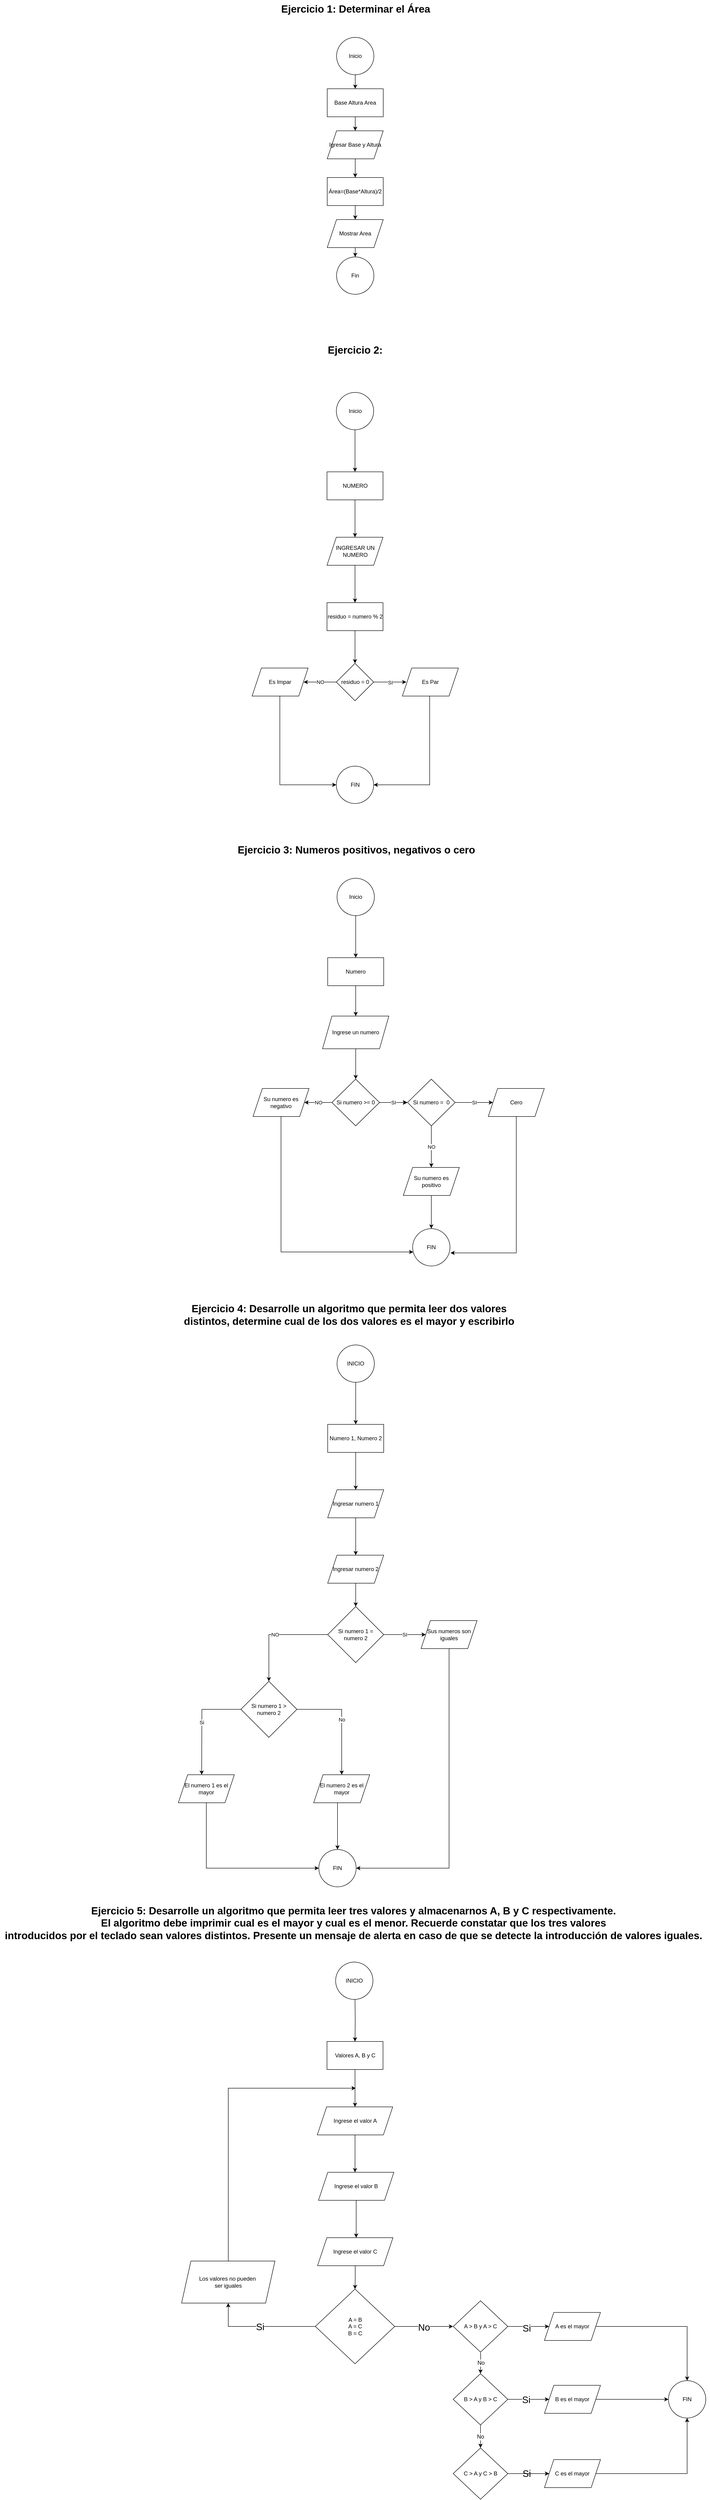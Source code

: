 <mxfile version="24.7.16">
  <diagram name="Página-1" id="diP-O9pLG7JxzAGupc3B">
    <mxGraphModel dx="1444" dy="2164" grid="1" gridSize="10" guides="1" tooltips="1" connect="1" arrows="1" fold="1" page="1" pageScale="1" pageWidth="827" pageHeight="1169" math="0" shadow="0">
      <root>
        <mxCell id="0" />
        <mxCell id="1" parent="0" />
        <mxCell id="6evMOSts6bq80Mxan7AQ-4" value="" style="edgeStyle=orthogonalEdgeStyle;rounded=0;orthogonalLoop=1;jettySize=auto;html=1;" parent="1" source="6evMOSts6bq80Mxan7AQ-2" target="6evMOSts6bq80Mxan7AQ-3" edge="1">
          <mxGeometry relative="1" as="geometry" />
        </mxCell>
        <mxCell id="6evMOSts6bq80Mxan7AQ-2" value="&lt;font style=&quot;vertical-align: inherit;&quot;&gt;&lt;font style=&quot;vertical-align: inherit;&quot;&gt;Inicio&lt;/font&gt;&lt;/font&gt;" style="ellipse;whiteSpace=wrap;html=1;aspect=fixed;" parent="1" vertex="1">
          <mxGeometry x="799" y="-1040" width="80" height="80" as="geometry" />
        </mxCell>
        <mxCell id="6evMOSts6bq80Mxan7AQ-6" value="" style="edgeStyle=orthogonalEdgeStyle;rounded=0;orthogonalLoop=1;jettySize=auto;html=1;" parent="1" source="6evMOSts6bq80Mxan7AQ-3" target="6evMOSts6bq80Mxan7AQ-5" edge="1">
          <mxGeometry relative="1" as="geometry" />
        </mxCell>
        <mxCell id="6evMOSts6bq80Mxan7AQ-3" value="&lt;font style=&quot;vertical-align: inherit;&quot;&gt;&lt;font style=&quot;vertical-align: inherit;&quot;&gt;Base Altura Area&lt;/font&gt;&lt;/font&gt;" style="whiteSpace=wrap;html=1;" parent="1" vertex="1">
          <mxGeometry x="779" y="-930" width="120" height="60" as="geometry" />
        </mxCell>
        <mxCell id="6evMOSts6bq80Mxan7AQ-8" value="" style="edgeStyle=orthogonalEdgeStyle;rounded=0;orthogonalLoop=1;jettySize=auto;html=1;" parent="1" source="6evMOSts6bq80Mxan7AQ-5" target="6evMOSts6bq80Mxan7AQ-7" edge="1">
          <mxGeometry relative="1" as="geometry" />
        </mxCell>
        <mxCell id="6evMOSts6bq80Mxan7AQ-5" value="&lt;font style=&quot;vertical-align: inherit;&quot;&gt;&lt;font style=&quot;vertical-align: inherit;&quot;&gt;Igresar Base y Altura&lt;/font&gt;&lt;/font&gt;" style="shape=parallelogram;perimeter=parallelogramPerimeter;whiteSpace=wrap;html=1;fixedSize=1;" parent="1" vertex="1">
          <mxGeometry x="779" y="-840" width="120" height="60" as="geometry" />
        </mxCell>
        <mxCell id="6evMOSts6bq80Mxan7AQ-10" value="" style="edgeStyle=orthogonalEdgeStyle;rounded=0;orthogonalLoop=1;jettySize=auto;html=1;" parent="1" source="6evMOSts6bq80Mxan7AQ-7" target="6evMOSts6bq80Mxan7AQ-9" edge="1">
          <mxGeometry relative="1" as="geometry" />
        </mxCell>
        <mxCell id="6evMOSts6bq80Mxan7AQ-7" value="&lt;font style=&quot;vertical-align: inherit;&quot;&gt;&lt;font style=&quot;vertical-align: inherit;&quot;&gt;&lt;font style=&quot;vertical-align: inherit;&quot;&gt;&lt;font style=&quot;vertical-align: inherit;&quot;&gt;&lt;font style=&quot;vertical-align: inherit;&quot;&gt;&lt;font style=&quot;vertical-align: inherit;&quot;&gt;Área=(Base*Altura)/2&lt;/font&gt;&lt;/font&gt;&lt;/font&gt;&lt;/font&gt;&lt;/font&gt;&lt;/font&gt;" style="whiteSpace=wrap;html=1;" parent="1" vertex="1">
          <mxGeometry x="779" y="-740" width="120" height="60" as="geometry" />
        </mxCell>
        <mxCell id="6evMOSts6bq80Mxan7AQ-12" value="" style="edgeStyle=orthogonalEdgeStyle;rounded=0;orthogonalLoop=1;jettySize=auto;html=1;" parent="1" source="6evMOSts6bq80Mxan7AQ-9" edge="1">
          <mxGeometry relative="1" as="geometry">
            <mxPoint x="839" y="-570" as="targetPoint" />
          </mxGeometry>
        </mxCell>
        <mxCell id="6evMOSts6bq80Mxan7AQ-9" value="&lt;font style=&quot;vertical-align: inherit;&quot;&gt;&lt;font style=&quot;vertical-align: inherit;&quot;&gt;Mostrar Area&lt;/font&gt;&lt;/font&gt;" style="shape=parallelogram;perimeter=parallelogramPerimeter;whiteSpace=wrap;html=1;fixedSize=1;" parent="1" vertex="1">
          <mxGeometry x="779" y="-650" width="120" height="60" as="geometry" />
        </mxCell>
        <mxCell id="6evMOSts6bq80Mxan7AQ-11" value="&lt;font style=&quot;vertical-align: inherit;&quot;&gt;&lt;font style=&quot;vertical-align: inherit;&quot;&gt;Fin&lt;/font&gt;&lt;/font&gt;" style="ellipse;whiteSpace=wrap;html=1;" parent="1" vertex="1">
          <mxGeometry x="799" y="-570" width="80" height="80" as="geometry" />
        </mxCell>
        <mxCell id="YR5uZv47MiNPMvW6iYIs-2" value="" style="edgeStyle=orthogonalEdgeStyle;rounded=0;orthogonalLoop=1;jettySize=auto;html=1;" parent="1" source="6evMOSts6bq80Mxan7AQ-14" target="YR5uZv47MiNPMvW6iYIs-1" edge="1">
          <mxGeometry relative="1" as="geometry" />
        </mxCell>
        <mxCell id="6evMOSts6bq80Mxan7AQ-14" value="Inicio" style="ellipse;whiteSpace=wrap;html=1;aspect=fixed;" parent="1" vertex="1">
          <mxGeometry x="798.5" y="-280" width="80" height="80" as="geometry" />
        </mxCell>
        <mxCell id="YR5uZv47MiNPMvW6iYIs-4" value="" style="edgeStyle=orthogonalEdgeStyle;rounded=0;orthogonalLoop=1;jettySize=auto;html=1;" parent="1" source="YR5uZv47MiNPMvW6iYIs-1" target="YR5uZv47MiNPMvW6iYIs-3" edge="1">
          <mxGeometry relative="1" as="geometry" />
        </mxCell>
        <mxCell id="YR5uZv47MiNPMvW6iYIs-1" value="&lt;font style=&quot;vertical-align: inherit;&quot;&gt;&lt;font style=&quot;vertical-align: inherit;&quot;&gt;NUMERO&lt;/font&gt;&lt;/font&gt;" style="whiteSpace=wrap;html=1;" parent="1" vertex="1">
          <mxGeometry x="778.5" y="-110" width="120" height="60" as="geometry" />
        </mxCell>
        <mxCell id="YR5uZv47MiNPMvW6iYIs-6" value="" style="edgeStyle=orthogonalEdgeStyle;rounded=0;orthogonalLoop=1;jettySize=auto;html=1;" parent="1" source="YR5uZv47MiNPMvW6iYIs-3" target="YR5uZv47MiNPMvW6iYIs-5" edge="1">
          <mxGeometry relative="1" as="geometry" />
        </mxCell>
        <mxCell id="YR5uZv47MiNPMvW6iYIs-3" value="&lt;font style=&quot;vertical-align: inherit;&quot;&gt;&lt;font style=&quot;vertical-align: inherit;&quot;&gt;INGRESAR UN NUMERO&lt;/font&gt;&lt;/font&gt;" style="shape=parallelogram;perimeter=parallelogramPerimeter;whiteSpace=wrap;html=1;fixedSize=1;" parent="1" vertex="1">
          <mxGeometry x="778.5" y="30" width="120" height="60" as="geometry" />
        </mxCell>
        <mxCell id="YR5uZv47MiNPMvW6iYIs-8" value="" style="edgeStyle=orthogonalEdgeStyle;rounded=0;orthogonalLoop=1;jettySize=auto;html=1;" parent="1" source="YR5uZv47MiNPMvW6iYIs-5" target="YR5uZv47MiNPMvW6iYIs-7" edge="1">
          <mxGeometry relative="1" as="geometry" />
        </mxCell>
        <mxCell id="YR5uZv47MiNPMvW6iYIs-5" value="&lt;font style=&quot;vertical-align: inherit;&quot;&gt;&lt;font style=&quot;vertical-align: inherit;&quot;&gt;residuo = numero % 2&lt;/font&gt;&lt;/font&gt;" style="whiteSpace=wrap;html=1;" parent="1" vertex="1">
          <mxGeometry x="778.5" y="170" width="120" height="60" as="geometry" />
        </mxCell>
        <mxCell id="YR5uZv47MiNPMvW6iYIs-10" value="&lt;font style=&quot;vertical-align: inherit;&quot;&gt;&lt;font style=&quot;vertical-align: inherit;&quot;&gt;NO&lt;/font&gt;&lt;/font&gt;" style="edgeStyle=orthogonalEdgeStyle;rounded=0;orthogonalLoop=1;jettySize=auto;html=1;" parent="1" source="YR5uZv47MiNPMvW6iYIs-7" edge="1">
          <mxGeometry relative="1" as="geometry">
            <mxPoint x="728.5" y="340" as="targetPoint" />
          </mxGeometry>
        </mxCell>
        <mxCell id="YR5uZv47MiNPMvW6iYIs-12" value="&lt;font style=&quot;vertical-align: inherit;&quot;&gt;&lt;font style=&quot;vertical-align: inherit;&quot;&gt;SI&lt;/font&gt;&lt;/font&gt;" style="edgeStyle=orthogonalEdgeStyle;rounded=0;orthogonalLoop=1;jettySize=auto;html=1;" parent="1" source="YR5uZv47MiNPMvW6iYIs-7" edge="1">
          <mxGeometry relative="1" as="geometry">
            <mxPoint x="948.5" y="340" as="targetPoint" />
          </mxGeometry>
        </mxCell>
        <mxCell id="YR5uZv47MiNPMvW6iYIs-7" value="&lt;font style=&quot;vertical-align: inherit;&quot;&gt;&lt;font style=&quot;vertical-align: inherit;&quot;&gt;residuo = 0&lt;/font&gt;&lt;/font&gt;" style="rhombus;whiteSpace=wrap;html=1;" parent="1" vertex="1">
          <mxGeometry x="798.5" y="300" width="80" height="80" as="geometry" />
        </mxCell>
        <mxCell id="YR5uZv47MiNPMvW6iYIs-14" value="" style="edgeStyle=orthogonalEdgeStyle;rounded=0;orthogonalLoop=1;jettySize=auto;html=1;" parent="1" target="YR5uZv47MiNPMvW6iYIs-13" edge="1">
          <mxGeometry relative="1" as="geometry">
            <Array as="points">
              <mxPoint x="677.5" y="560" />
            </Array>
            <mxPoint x="677.5" y="370" as="sourcePoint" />
          </mxGeometry>
        </mxCell>
        <mxCell id="YR5uZv47MiNPMvW6iYIs-9" value="&lt;font style=&quot;vertical-align: inherit;&quot;&gt;&lt;font style=&quot;vertical-align: inherit;&quot;&gt;Es Impar&lt;/font&gt;&lt;/font&gt;" style="shape=parallelogram;perimeter=parallelogramPerimeter;whiteSpace=wrap;html=1;fixedSize=1;" parent="1" vertex="1">
          <mxGeometry x="618" y="310" width="120" height="60" as="geometry" />
        </mxCell>
        <mxCell id="YR5uZv47MiNPMvW6iYIs-15" style="edgeStyle=orthogonalEdgeStyle;rounded=0;orthogonalLoop=1;jettySize=auto;html=1;exitX=0.5;exitY=1;exitDx=0;exitDy=0;entryX=1;entryY=0.5;entryDx=0;entryDy=0;" parent="1" target="YR5uZv47MiNPMvW6iYIs-13" edge="1">
          <mxGeometry relative="1" as="geometry">
            <mxPoint x="897.5" y="570" as="targetPoint" />
            <mxPoint x="998.5" y="370" as="sourcePoint" />
            <Array as="points">
              <mxPoint x="999" y="560" />
            </Array>
          </mxGeometry>
        </mxCell>
        <mxCell id="YR5uZv47MiNPMvW6iYIs-11" value="&lt;font style=&quot;vertical-align: inherit;&quot;&gt;&lt;font style=&quot;vertical-align: inherit;&quot;&gt;Es Par&lt;/font&gt;&lt;/font&gt;" style="shape=parallelogram;perimeter=parallelogramPerimeter;whiteSpace=wrap;html=1;fixedSize=1;" parent="1" vertex="1">
          <mxGeometry x="940" y="310" width="120" height="60" as="geometry" />
        </mxCell>
        <mxCell id="YR5uZv47MiNPMvW6iYIs-13" value="FIN" style="ellipse;whiteSpace=wrap;html=1;" parent="1" vertex="1">
          <mxGeometry x="798.5" y="520" width="80" height="80" as="geometry" />
        </mxCell>
        <mxCell id="YR5uZv47MiNPMvW6iYIs-19" value="" style="edgeStyle=orthogonalEdgeStyle;rounded=0;orthogonalLoop=1;jettySize=auto;html=1;" parent="1" source="YR5uZv47MiNPMvW6iYIs-16" target="YR5uZv47MiNPMvW6iYIs-18" edge="1">
          <mxGeometry relative="1" as="geometry" />
        </mxCell>
        <mxCell id="YR5uZv47MiNPMvW6iYIs-16" value="&lt;font style=&quot;vertical-align: inherit;&quot;&gt;&lt;font style=&quot;vertical-align: inherit;&quot;&gt;Inicio&lt;/font&gt;&lt;/font&gt;" style="ellipse;whiteSpace=wrap;html=1;aspect=fixed;" parent="1" vertex="1">
          <mxGeometry x="800" y="760" width="80" height="80" as="geometry" />
        </mxCell>
        <mxCell id="YR5uZv47MiNPMvW6iYIs-17" value="&lt;font style=&quot;vertical-align: inherit;&quot;&gt;&lt;font style=&quot;vertical-align: inherit; font-size: 22px;&quot;&gt;&lt;b&gt;&lt;font style=&quot;vertical-align: inherit; font-size: 22px;&quot;&gt;&lt;font style=&quot;vertical-align: inherit; font-size: 22px;&quot;&gt;Ejercicio 3: Numeros positivos, negativos o cero&lt;/font&gt;&lt;/font&gt;&lt;/b&gt;&lt;/font&gt;&lt;/font&gt;" style="text;html=1;align=center;verticalAlign=middle;resizable=0;points=[];autosize=1;strokeColor=none;fillColor=none;strokeWidth=8;" parent="1" vertex="1">
          <mxGeometry x="576" y="680" width="530" height="40" as="geometry" />
        </mxCell>
        <mxCell id="YR5uZv47MiNPMvW6iYIs-22" value="" style="edgeStyle=orthogonalEdgeStyle;rounded=0;orthogonalLoop=1;jettySize=auto;html=1;" parent="1" source="YR5uZv47MiNPMvW6iYIs-18" target="YR5uZv47MiNPMvW6iYIs-21" edge="1">
          <mxGeometry relative="1" as="geometry" />
        </mxCell>
        <mxCell id="YR5uZv47MiNPMvW6iYIs-18" value="Numero" style="whiteSpace=wrap;html=1;" parent="1" vertex="1">
          <mxGeometry x="780" y="930" width="120" height="60" as="geometry" />
        </mxCell>
        <mxCell id="YR5uZv47MiNPMvW6iYIs-26" value="" style="edgeStyle=orthogonalEdgeStyle;rounded=0;orthogonalLoop=1;jettySize=auto;html=1;" parent="1" source="YR5uZv47MiNPMvW6iYIs-21" target="YR5uZv47MiNPMvW6iYIs-25" edge="1">
          <mxGeometry relative="1" as="geometry" />
        </mxCell>
        <mxCell id="YR5uZv47MiNPMvW6iYIs-21" value="Ingrese un numero" style="shape=parallelogram;perimeter=parallelogramPerimeter;whiteSpace=wrap;html=1;fixedSize=1;" parent="1" vertex="1">
          <mxGeometry x="769" y="1055" width="142" height="70" as="geometry" />
        </mxCell>
        <mxCell id="YR5uZv47MiNPMvW6iYIs-28" value="" style="edgeStyle=orthogonalEdgeStyle;rounded=0;orthogonalLoop=1;jettySize=auto;html=1;" parent="1" source="YR5uZv47MiNPMvW6iYIs-25" edge="1">
          <mxGeometry relative="1" as="geometry">
            <mxPoint x="950" y="1240" as="targetPoint" />
          </mxGeometry>
        </mxCell>
        <mxCell id="YR5uZv47MiNPMvW6iYIs-30" value="NO" style="edgeStyle=orthogonalEdgeStyle;rounded=0;orthogonalLoop=1;jettySize=auto;html=1;" parent="1" source="YR5uZv47MiNPMvW6iYIs-25" target="YR5uZv47MiNPMvW6iYIs-29" edge="1">
          <mxGeometry relative="1" as="geometry" />
        </mxCell>
        <mxCell id="YR5uZv47MiNPMvW6iYIs-34" value="SI" style="edgeStyle=orthogonalEdgeStyle;rounded=0;orthogonalLoop=1;jettySize=auto;html=1;" parent="1" source="YR5uZv47MiNPMvW6iYIs-25" target="YR5uZv47MiNPMvW6iYIs-33" edge="1">
          <mxGeometry relative="1" as="geometry" />
        </mxCell>
        <mxCell id="YR5uZv47MiNPMvW6iYIs-25" value="Si numero &amp;gt;= 0" style="rhombus;whiteSpace=wrap;html=1;" parent="1" vertex="1">
          <mxGeometry x="789" y="1190" width="102" height="100" as="geometry" />
        </mxCell>
        <mxCell id="YR5uZv47MiNPMvW6iYIs-32" value="" style="edgeStyle=orthogonalEdgeStyle;rounded=0;orthogonalLoop=1;jettySize=auto;html=1;" parent="1" source="YR5uZv47MiNPMvW6iYIs-29" target="YR5uZv47MiNPMvW6iYIs-31" edge="1">
          <mxGeometry relative="1" as="geometry">
            <Array as="points">
              <mxPoint x="680" y="1560" />
            </Array>
          </mxGeometry>
        </mxCell>
        <mxCell id="YR5uZv47MiNPMvW6iYIs-29" value="Su numero es negativo" style="shape=parallelogram;perimeter=parallelogramPerimeter;whiteSpace=wrap;html=1;fixedSize=1;" parent="1" vertex="1">
          <mxGeometry x="620" y="1210" width="120" height="60" as="geometry" />
        </mxCell>
        <mxCell id="YR5uZv47MiNPMvW6iYIs-31" value="FIN" style="ellipse;whiteSpace=wrap;html=1;" parent="1" vertex="1">
          <mxGeometry x="962" y="1510" width="80" height="80" as="geometry" />
        </mxCell>
        <mxCell id="YR5uZv47MiNPMvW6iYIs-36" value="SI" style="edgeStyle=orthogonalEdgeStyle;rounded=0;orthogonalLoop=1;jettySize=auto;html=1;" parent="1" source="YR5uZv47MiNPMvW6iYIs-33" target="YR5uZv47MiNPMvW6iYIs-35" edge="1">
          <mxGeometry relative="1" as="geometry" />
        </mxCell>
        <mxCell id="YR5uZv47MiNPMvW6iYIs-38" value="NO" style="edgeStyle=orthogonalEdgeStyle;rounded=0;orthogonalLoop=1;jettySize=auto;html=1;" parent="1" source="YR5uZv47MiNPMvW6iYIs-33" target="YR5uZv47MiNPMvW6iYIs-37" edge="1">
          <mxGeometry relative="1" as="geometry" />
        </mxCell>
        <mxCell id="YR5uZv47MiNPMvW6iYIs-33" value="Si numero =&amp;nbsp; 0" style="rhombus;whiteSpace=wrap;html=1;" parent="1" vertex="1">
          <mxGeometry x="951" y="1190" width="102" height="100" as="geometry" />
        </mxCell>
        <mxCell id="YR5uZv47MiNPMvW6iYIs-35" value="Cero" style="shape=parallelogram;perimeter=parallelogramPerimeter;whiteSpace=wrap;html=1;fixedSize=1;" parent="1" vertex="1">
          <mxGeometry x="1124" y="1210" width="120" height="60" as="geometry" />
        </mxCell>
        <mxCell id="YR5uZv47MiNPMvW6iYIs-39" value="" style="edgeStyle=orthogonalEdgeStyle;rounded=0;orthogonalLoop=1;jettySize=auto;html=1;" parent="1" source="YR5uZv47MiNPMvW6iYIs-37" target="YR5uZv47MiNPMvW6iYIs-31" edge="1">
          <mxGeometry relative="1" as="geometry" />
        </mxCell>
        <mxCell id="YR5uZv47MiNPMvW6iYIs-37" value="Su numero es positivo" style="shape=parallelogram;perimeter=parallelogramPerimeter;whiteSpace=wrap;html=1;fixedSize=1;" parent="1" vertex="1">
          <mxGeometry x="942" y="1379" width="120" height="60" as="geometry" />
        </mxCell>
        <mxCell id="YR5uZv47MiNPMvW6iYIs-40" style="edgeStyle=orthogonalEdgeStyle;rounded=0;orthogonalLoop=1;jettySize=auto;html=1;exitX=0.5;exitY=1;exitDx=0;exitDy=0;entryX=1.013;entryY=0.65;entryDx=0;entryDy=0;entryPerimeter=0;" parent="1" source="YR5uZv47MiNPMvW6iYIs-35" target="YR5uZv47MiNPMvW6iYIs-31" edge="1">
          <mxGeometry relative="1" as="geometry" />
        </mxCell>
        <mxCell id="YR5uZv47MiNPMvW6iYIs-41" value="&lt;b style=&quot;font-size: 22px;&quot;&gt;&lt;font style=&quot;font-size: 22px;&quot;&gt;&lt;font style=&quot;vertical-align: inherit; font-size: 22px;&quot;&gt;&lt;font style=&quot;vertical-align: inherit; font-size: 22px;&quot;&gt;Ejercicio 1: Determinar el Área&lt;/font&gt;&lt;/font&gt;&lt;/font&gt;&lt;/b&gt;" style="text;html=1;align=center;verticalAlign=middle;whiteSpace=wrap;rounded=0;" parent="1" vertex="1">
          <mxGeometry x="667" y="-1120" width="346" height="40" as="geometry" />
        </mxCell>
        <mxCell id="YR5uZv47MiNPMvW6iYIs-42" value="&lt;b style=&quot;font-size: 22px;&quot;&gt;&lt;font style=&quot;font-size: 22px;&quot;&gt;&lt;font style=&quot;vertical-align: inherit; font-size: 22px;&quot;&gt;&lt;font style=&quot;vertical-align: inherit; font-size: 22px;&quot;&gt;Ejercicio 4: Desarrolle un algoritmo que permita leer dos valores distintos, determine cual de los dos valores es el mayor y escribirlo&lt;/font&gt;&lt;/font&gt;&lt;/font&gt;&lt;/b&gt;" style="text;html=1;align=center;verticalAlign=middle;whiteSpace=wrap;rounded=0;" parent="1" vertex="1">
          <mxGeometry x="470" y="1680" width="712" height="30" as="geometry" />
        </mxCell>
        <mxCell id="YR5uZv47MiNPMvW6iYIs-47" value="" style="edgeStyle=orthogonalEdgeStyle;rounded=0;orthogonalLoop=1;jettySize=auto;html=1;" parent="1" source="YR5uZv47MiNPMvW6iYIs-45" target="YR5uZv47MiNPMvW6iYIs-46" edge="1">
          <mxGeometry relative="1" as="geometry" />
        </mxCell>
        <mxCell id="YR5uZv47MiNPMvW6iYIs-45" value="INICIO" style="ellipse;whiteSpace=wrap;html=1;aspect=fixed;" parent="1" vertex="1">
          <mxGeometry x="800" y="1759" width="80" height="80" as="geometry" />
        </mxCell>
        <mxCell id="YR5uZv47MiNPMvW6iYIs-49" value="" style="edgeStyle=orthogonalEdgeStyle;rounded=0;orthogonalLoop=1;jettySize=auto;html=1;" parent="1" source="YR5uZv47MiNPMvW6iYIs-46" target="YR5uZv47MiNPMvW6iYIs-48" edge="1">
          <mxGeometry relative="1" as="geometry" />
        </mxCell>
        <mxCell id="YR5uZv47MiNPMvW6iYIs-46" value="Numero 1, Numero 2" style="whiteSpace=wrap;html=1;" parent="1" vertex="1">
          <mxGeometry x="780" y="1929" width="120" height="60" as="geometry" />
        </mxCell>
        <mxCell id="YR5uZv47MiNPMvW6iYIs-51" value="" style="edgeStyle=orthogonalEdgeStyle;rounded=0;orthogonalLoop=1;jettySize=auto;html=1;" parent="1" source="YR5uZv47MiNPMvW6iYIs-48" target="YR5uZv47MiNPMvW6iYIs-50" edge="1">
          <mxGeometry relative="1" as="geometry" />
        </mxCell>
        <mxCell id="YR5uZv47MiNPMvW6iYIs-48" value="Ingresar numero 1" style="shape=parallelogram;perimeter=parallelogramPerimeter;whiteSpace=wrap;html=1;fixedSize=1;" parent="1" vertex="1">
          <mxGeometry x="780" y="2069" width="120" height="60" as="geometry" />
        </mxCell>
        <mxCell id="YR5uZv47MiNPMvW6iYIs-53" value="" style="edgeStyle=orthogonalEdgeStyle;rounded=0;orthogonalLoop=1;jettySize=auto;html=1;" parent="1" source="YR5uZv47MiNPMvW6iYIs-50" target="YR5uZv47MiNPMvW6iYIs-52" edge="1">
          <mxGeometry relative="1" as="geometry" />
        </mxCell>
        <mxCell id="YR5uZv47MiNPMvW6iYIs-50" value="Ingresar numero 2" style="shape=parallelogram;perimeter=parallelogramPerimeter;whiteSpace=wrap;html=1;fixedSize=1;" parent="1" vertex="1">
          <mxGeometry x="780" y="2209" width="120" height="60" as="geometry" />
        </mxCell>
        <mxCell id="YR5uZv47MiNPMvW6iYIs-55" value="SI" style="edgeStyle=orthogonalEdgeStyle;rounded=0;orthogonalLoop=1;jettySize=auto;html=1;" parent="1" source="YR5uZv47MiNPMvW6iYIs-52" target="YR5uZv47MiNPMvW6iYIs-54" edge="1">
          <mxGeometry relative="1" as="geometry" />
        </mxCell>
        <mxCell id="YR5uZv47MiNPMvW6iYIs-57" value="NO" style="edgeStyle=orthogonalEdgeStyle;rounded=0;orthogonalLoop=1;jettySize=auto;html=1;" parent="1" source="YR5uZv47MiNPMvW6iYIs-52" target="YR5uZv47MiNPMvW6iYIs-56" edge="1">
          <mxGeometry relative="1" as="geometry" />
        </mxCell>
        <mxCell id="YR5uZv47MiNPMvW6iYIs-52" value="Si numero 1 = numero 2" style="rhombus;whiteSpace=wrap;html=1;" parent="1" vertex="1">
          <mxGeometry x="780" y="2319" width="120" height="120" as="geometry" />
        </mxCell>
        <mxCell id="YR5uZv47MiNPMvW6iYIs-69" style="edgeStyle=orthogonalEdgeStyle;rounded=0;orthogonalLoop=1;jettySize=auto;html=1;exitX=0.5;exitY=1;exitDx=0;exitDy=0;entryX=1;entryY=0.5;entryDx=0;entryDy=0;" parent="1" source="YR5uZv47MiNPMvW6iYIs-54" target="YR5uZv47MiNPMvW6iYIs-62" edge="1">
          <mxGeometry relative="1" as="geometry" />
        </mxCell>
        <mxCell id="YR5uZv47MiNPMvW6iYIs-54" value="Sus numeros son iguales" style="shape=parallelogram;perimeter=parallelogramPerimeter;whiteSpace=wrap;html=1;fixedSize=1;" parent="1" vertex="1">
          <mxGeometry x="980" y="2349" width="120" height="60" as="geometry" />
        </mxCell>
        <mxCell id="YR5uZv47MiNPMvW6iYIs-59" value="Si" style="edgeStyle=orthogonalEdgeStyle;rounded=0;orthogonalLoop=1;jettySize=auto;html=1;" parent="1" source="YR5uZv47MiNPMvW6iYIs-56" edge="1">
          <mxGeometry relative="1" as="geometry">
            <mxPoint x="510" y="2679" as="targetPoint" />
          </mxGeometry>
        </mxCell>
        <mxCell id="YR5uZv47MiNPMvW6iYIs-61" value="No" style="edgeStyle=orthogonalEdgeStyle;rounded=0;orthogonalLoop=1;jettySize=auto;html=1;" parent="1" source="YR5uZv47MiNPMvW6iYIs-56" target="YR5uZv47MiNPMvW6iYIs-60" edge="1">
          <mxGeometry relative="1" as="geometry" />
        </mxCell>
        <mxCell id="YR5uZv47MiNPMvW6iYIs-56" value="Si numero 1 &amp;gt; numero 2" style="rhombus;whiteSpace=wrap;html=1;" parent="1" vertex="1">
          <mxGeometry x="594" y="2479" width="120" height="120" as="geometry" />
        </mxCell>
        <mxCell id="YR5uZv47MiNPMvW6iYIs-63" value="" style="edgeStyle=orthogonalEdgeStyle;rounded=0;orthogonalLoop=1;jettySize=auto;html=1;" parent="1" target="YR5uZv47MiNPMvW6iYIs-62" edge="1">
          <mxGeometry relative="1" as="geometry">
            <Array as="points">
              <mxPoint x="520" y="2879" />
            </Array>
            <mxPoint x="520" y="2739" as="sourcePoint" />
          </mxGeometry>
        </mxCell>
        <mxCell id="YR5uZv47MiNPMvW6iYIs-58" value="El numero 1 es el mayor" style="shape=parallelogram;perimeter=parallelogramPerimeter;whiteSpace=wrap;html=1;fixedSize=1;" parent="1" vertex="1">
          <mxGeometry x="460" y="2679" width="120" height="60" as="geometry" />
        </mxCell>
        <mxCell id="YR5uZv47MiNPMvW6iYIs-68" value="" style="edgeStyle=orthogonalEdgeStyle;rounded=0;orthogonalLoop=1;jettySize=auto;html=1;" parent="1" source="YR5uZv47MiNPMvW6iYIs-60" target="YR5uZv47MiNPMvW6iYIs-62" edge="1">
          <mxGeometry relative="1" as="geometry">
            <Array as="points">
              <mxPoint x="801" y="2759" />
              <mxPoint x="801" y="2759" />
            </Array>
          </mxGeometry>
        </mxCell>
        <mxCell id="YR5uZv47MiNPMvW6iYIs-60" value="El numero 2 es el mayor" style="shape=parallelogram;perimeter=parallelogramPerimeter;whiteSpace=wrap;html=1;fixedSize=1;" parent="1" vertex="1">
          <mxGeometry x="750" y="2679" width="120" height="60" as="geometry" />
        </mxCell>
        <mxCell id="YR5uZv47MiNPMvW6iYIs-62" value="FIN" style="ellipse;whiteSpace=wrap;html=1;" parent="1" vertex="1">
          <mxGeometry x="761" y="2839" width="80" height="80" as="geometry" />
        </mxCell>
        <mxCell id="YR5uZv47MiNPMvW6iYIs-72" value="" style="edgeStyle=orthogonalEdgeStyle;rounded=0;orthogonalLoop=1;jettySize=auto;html=1;" parent="1" target="YR5uZv47MiNPMvW6iYIs-71" edge="1">
          <mxGeometry relative="1" as="geometry">
            <mxPoint x="838.5" y="3160" as="sourcePoint" />
          </mxGeometry>
        </mxCell>
        <mxCell id="YR5uZv47MiNPMvW6iYIs-70" value="INICIO" style="ellipse;whiteSpace=wrap;html=1;aspect=fixed;" parent="1" vertex="1">
          <mxGeometry x="797" y="3080" width="80" height="80" as="geometry" />
        </mxCell>
        <mxCell id="A9L-10VFelwN_b7H79AT-4" value="" style="edgeStyle=orthogonalEdgeStyle;rounded=0;orthogonalLoop=1;jettySize=auto;html=1;" parent="1" source="YR5uZv47MiNPMvW6iYIs-71" target="A9L-10VFelwN_b7H79AT-3" edge="1">
          <mxGeometry relative="1" as="geometry" />
        </mxCell>
        <mxCell id="YR5uZv47MiNPMvW6iYIs-71" value="Valores A, B y C" style="whiteSpace=wrap;html=1;" parent="1" vertex="1">
          <mxGeometry x="778.5" y="3250" width="120" height="60" as="geometry" />
        </mxCell>
        <mxCell id="A9L-10VFelwN_b7H79AT-1" value="&lt;div style=&quot;font-size: 22px;&quot;&gt;&lt;b&gt;&lt;font style=&quot;font-size: 22px;&quot;&gt;Ejercicio 5: Desarrolle un algoritmo que permita leer tres valores y almacenarnos A, B y C respectivamente.&amp;nbsp;&lt;/font&gt;&lt;/b&gt;&lt;/div&gt;&lt;div style=&quot;font-size: 22px;&quot;&gt;&lt;b&gt;&lt;font style=&quot;font-size: 22px;&quot;&gt;El algoritmo debe imprimir cual es el mayor y cual es el menor. Recuerde constatar que los tres valores&amp;nbsp;&lt;/font&gt;&lt;/b&gt;&lt;/div&gt;&lt;div style=&quot;&quot;&gt;&lt;span style=&quot;font-size: 22px;&quot;&gt;&lt;b&gt;introducidos&lt;/b&gt;&lt;/span&gt;&lt;b style=&quot;font-size: 22px;&quot;&gt;&lt;font style=&quot;font-size: 22px;&quot;&gt;&amp;nbsp;por el teclado sean valores distintos.&amp;nbsp;&lt;/font&gt;&lt;/b&gt;&lt;b style=&quot;font-size: 22px;&quot;&gt;Presente un mensaje de alerta en caso de que se detecte la introducción de valores iguales.&amp;nbsp;&lt;/b&gt;&lt;/div&gt;" style="text;html=1;align=center;verticalAlign=middle;resizable=0;points=[];autosize=1;strokeColor=none;fillColor=none;" parent="1" vertex="1">
          <mxGeometry x="78" y="2952" width="1520" height="90" as="geometry" />
        </mxCell>
        <mxCell id="A9L-10VFelwN_b7H79AT-7" value="" style="edgeStyle=orthogonalEdgeStyle;rounded=0;orthogonalLoop=1;jettySize=auto;html=1;" parent="1" source="A9L-10VFelwN_b7H79AT-3" edge="1">
          <mxGeometry relative="1" as="geometry">
            <mxPoint x="838.515" y="3530" as="targetPoint" />
          </mxGeometry>
        </mxCell>
        <mxCell id="A9L-10VFelwN_b7H79AT-3" value="Ingrese el valor A" style="shape=parallelogram;perimeter=parallelogramPerimeter;whiteSpace=wrap;html=1;fixedSize=1;" parent="1" vertex="1">
          <mxGeometry x="757.75" y="3390" width="161.5" height="60" as="geometry" />
        </mxCell>
        <mxCell id="A9L-10VFelwN_b7H79AT-10" value="" style="edgeStyle=orthogonalEdgeStyle;rounded=0;orthogonalLoop=1;jettySize=auto;html=1;" parent="1" source="A9L-10VFelwN_b7H79AT-8" edge="1">
          <mxGeometry relative="1" as="geometry">
            <mxPoint x="841.0" y="3670" as="targetPoint" />
          </mxGeometry>
        </mxCell>
        <mxCell id="A9L-10VFelwN_b7H79AT-8" value="Ingrese el valor B" style="shape=parallelogram;perimeter=parallelogramPerimeter;whiteSpace=wrap;html=1;fixedSize=1;" parent="1" vertex="1">
          <mxGeometry x="760.25" y="3530" width="161.5" height="60" as="geometry" />
        </mxCell>
        <mxCell id="A9L-10VFelwN_b7H79AT-20" style="edgeStyle=orthogonalEdgeStyle;rounded=0;orthogonalLoop=1;jettySize=auto;html=1;exitX=0.5;exitY=1;exitDx=0;exitDy=0;" parent="1" source="A9L-10VFelwN_b7H79AT-11" target="A9L-10VFelwN_b7H79AT-19" edge="1">
          <mxGeometry relative="1" as="geometry" />
        </mxCell>
        <mxCell id="A9L-10VFelwN_b7H79AT-11" value="Ingrese el valor C" style="shape=parallelogram;perimeter=parallelogramPerimeter;whiteSpace=wrap;html=1;fixedSize=1;" parent="1" vertex="1">
          <mxGeometry x="758.25" y="3670" width="161.5" height="60" as="geometry" />
        </mxCell>
        <mxCell id="A9L-10VFelwN_b7H79AT-23" value="&lt;font style=&quot;font-size: 20px;&quot;&gt;Si&lt;/font&gt;" style="edgeStyle=orthogonalEdgeStyle;rounded=0;orthogonalLoop=1;jettySize=auto;html=1;exitX=0;exitY=0.5;exitDx=0;exitDy=0;entryX=0.5;entryY=1;entryDx=0;entryDy=0;" parent="1" source="A9L-10VFelwN_b7H79AT-19" target="A9L-10VFelwN_b7H79AT-22" edge="1">
          <mxGeometry relative="1" as="geometry" />
        </mxCell>
        <mxCell id="A9L-10VFelwN_b7H79AT-27" value="&lt;font style=&quot;font-size: 20px;&quot;&gt;No&lt;/font&gt;" style="edgeStyle=orthogonalEdgeStyle;rounded=0;orthogonalLoop=1;jettySize=auto;html=1;" parent="1" source="A9L-10VFelwN_b7H79AT-19" edge="1">
          <mxGeometry relative="1" as="geometry">
            <mxPoint x="1048.5" y="3860" as="targetPoint" />
          </mxGeometry>
        </mxCell>
        <mxCell id="A9L-10VFelwN_b7H79AT-19" value="A = B&lt;div&gt;A = C&lt;/div&gt;&lt;div&gt;B = C&lt;/div&gt;" style="rhombus;whiteSpace=wrap;html=1;" parent="1" vertex="1">
          <mxGeometry x="753.5" y="3780" width="170" height="160" as="geometry" />
        </mxCell>
        <mxCell id="A9L-10VFelwN_b7H79AT-24" style="edgeStyle=orthogonalEdgeStyle;rounded=0;orthogonalLoop=1;jettySize=auto;html=1;exitX=0.5;exitY=0;exitDx=0;exitDy=0;" parent="1" source="A9L-10VFelwN_b7H79AT-22" edge="1">
          <mxGeometry relative="1" as="geometry">
            <mxPoint x="840" y="3350" as="targetPoint" />
            <Array as="points">
              <mxPoint x="567" y="3350" />
            </Array>
          </mxGeometry>
        </mxCell>
        <mxCell id="A9L-10VFelwN_b7H79AT-22" value="Los valores no pueden&amp;nbsp;&lt;div&gt;ser iguales&lt;/div&gt;" style="shape=parallelogram;perimeter=parallelogramPerimeter;whiteSpace=wrap;html=1;fixedSize=1;" parent="1" vertex="1">
          <mxGeometry x="467" y="3720" width="200" height="90" as="geometry" />
        </mxCell>
        <mxCell id="A9L-10VFelwN_b7H79AT-30" value="&lt;font style=&quot;font-size: 12px;&quot;&gt;No&lt;/font&gt;" style="edgeStyle=orthogonalEdgeStyle;rounded=0;orthogonalLoop=1;jettySize=auto;html=1;exitX=0.5;exitY=1;exitDx=0;exitDy=0;" parent="1" edge="1">
          <mxGeometry relative="1" as="geometry">
            <mxPoint x="1107.167" y="3961" as="targetPoint" />
            <mxPoint x="1107.44" y="3916" as="sourcePoint" />
          </mxGeometry>
        </mxCell>
        <mxCell id="A9L-10VFelwN_b7H79AT-36" value="" style="edgeStyle=orthogonalEdgeStyle;rounded=0;orthogonalLoop=1;jettySize=auto;html=1;" parent="1" source="A9L-10VFelwN_b7H79AT-28" target="A9L-10VFelwN_b7H79AT-35" edge="1">
          <mxGeometry relative="1" as="geometry" />
        </mxCell>
        <mxCell id="A9L-10VFelwN_b7H79AT-40" value="&lt;font style=&quot;font-size: 20px;&quot;&gt;Si&lt;/font&gt;" style="edgeLabel;html=1;align=center;verticalAlign=middle;resizable=0;points=[];" parent="A9L-10VFelwN_b7H79AT-36" vertex="1" connectable="0">
          <mxGeometry x="-0.104" y="-3" relative="1" as="geometry">
            <mxPoint as="offset" />
          </mxGeometry>
        </mxCell>
        <mxCell id="A9L-10VFelwN_b7H79AT-28" value="A &amp;gt; B y A &amp;gt; C" style="rhombus;whiteSpace=wrap;html=1;" parent="1" vertex="1">
          <mxGeometry x="1049" y="3805" width="116.88" height="110" as="geometry" />
        </mxCell>
        <mxCell id="A9L-10VFelwN_b7H79AT-32" value="&lt;font style=&quot;font-size: 12px;&quot;&gt;No&lt;/font&gt;" style="edgeStyle=orthogonalEdgeStyle;rounded=0;orthogonalLoop=1;jettySize=auto;html=1;exitX=0.5;exitY=1;exitDx=0;exitDy=0;entryX=0.5;entryY=0;entryDx=0;entryDy=0;" parent="1" source="A9L-10VFelwN_b7H79AT-29" target="A9L-10VFelwN_b7H79AT-31" edge="1">
          <mxGeometry relative="1" as="geometry" />
        </mxCell>
        <mxCell id="A9L-10VFelwN_b7H79AT-44" value="" style="edgeStyle=orthogonalEdgeStyle;rounded=0;orthogonalLoop=1;jettySize=auto;html=1;" parent="1" source="A9L-10VFelwN_b7H79AT-29" target="A9L-10VFelwN_b7H79AT-43" edge="1">
          <mxGeometry relative="1" as="geometry" />
        </mxCell>
        <mxCell id="A9L-10VFelwN_b7H79AT-51" value="&lt;font style=&quot;font-size: 20px;&quot;&gt;Si&lt;/font&gt;" style="edgeLabel;html=1;align=center;verticalAlign=middle;resizable=0;points=[];" parent="A9L-10VFelwN_b7H79AT-44" vertex="1" connectable="0">
          <mxGeometry x="-0.123" relative="1" as="geometry">
            <mxPoint as="offset" />
          </mxGeometry>
        </mxCell>
        <mxCell id="A9L-10VFelwN_b7H79AT-29" value="B &amp;gt; A y B &amp;gt; C" style="rhombus;whiteSpace=wrap;html=1;" parent="1" vertex="1">
          <mxGeometry x="1048.88" y="3961" width="117" height="110" as="geometry" />
        </mxCell>
        <mxCell id="A9L-10VFelwN_b7H79AT-46" value="" style="edgeStyle=orthogonalEdgeStyle;rounded=0;orthogonalLoop=1;jettySize=auto;html=1;" parent="1" source="A9L-10VFelwN_b7H79AT-31" target="A9L-10VFelwN_b7H79AT-45" edge="1">
          <mxGeometry relative="1" as="geometry" />
        </mxCell>
        <mxCell id="A9L-10VFelwN_b7H79AT-52" value="&lt;font style=&quot;font-size: 20px;&quot;&gt;Si&lt;/font&gt;" style="edgeLabel;html=1;align=center;verticalAlign=middle;resizable=0;points=[];" parent="A9L-10VFelwN_b7H79AT-46" vertex="1" connectable="0">
          <mxGeometry x="-0.105" y="1" relative="1" as="geometry">
            <mxPoint as="offset" />
          </mxGeometry>
        </mxCell>
        <mxCell id="A9L-10VFelwN_b7H79AT-54" value="" style="edgeStyle=orthogonalEdgeStyle;rounded=0;orthogonalLoop=1;jettySize=auto;html=1;" parent="1" source="A9L-10VFelwN_b7H79AT-31" target="A9L-10VFelwN_b7H79AT-45" edge="1">
          <mxGeometry relative="1" as="geometry" />
        </mxCell>
        <mxCell id="A9L-10VFelwN_b7H79AT-31" value="C &amp;gt; A y C &amp;gt; B" style="rhombus;whiteSpace=wrap;html=1;" parent="1" vertex="1">
          <mxGeometry x="1048.88" y="4120" width="117" height="110" as="geometry" />
        </mxCell>
        <mxCell id="A9L-10VFelwN_b7H79AT-57" style="edgeStyle=orthogonalEdgeStyle;rounded=0;orthogonalLoop=1;jettySize=auto;html=1;exitX=1;exitY=0.5;exitDx=0;exitDy=0;" parent="1" source="A9L-10VFelwN_b7H79AT-35" target="A9L-10VFelwN_b7H79AT-56" edge="1">
          <mxGeometry relative="1" as="geometry" />
        </mxCell>
        <mxCell id="A9L-10VFelwN_b7H79AT-35" value="A es el mayor" style="shape=parallelogram;perimeter=parallelogramPerimeter;whiteSpace=wrap;html=1;fixedSize=1;" parent="1" vertex="1">
          <mxGeometry x="1244.32" y="3830" width="120" height="60" as="geometry" />
        </mxCell>
        <mxCell id="A9L-10VFelwN_b7H79AT-58" style="edgeStyle=orthogonalEdgeStyle;rounded=0;orthogonalLoop=1;jettySize=auto;html=1;exitX=1;exitY=0.5;exitDx=0;exitDy=0;entryX=0;entryY=0.5;entryDx=0;entryDy=0;" parent="1" source="A9L-10VFelwN_b7H79AT-43" target="A9L-10VFelwN_b7H79AT-56" edge="1">
          <mxGeometry relative="1" as="geometry" />
        </mxCell>
        <mxCell id="A9L-10VFelwN_b7H79AT-43" value="B es el mayor" style="shape=parallelogram;perimeter=parallelogramPerimeter;whiteSpace=wrap;html=1;fixedSize=1;" parent="1" vertex="1">
          <mxGeometry x="1244.38" y="3986" width="120" height="60" as="geometry" />
        </mxCell>
        <mxCell id="A9L-10VFelwN_b7H79AT-60" style="edgeStyle=orthogonalEdgeStyle;rounded=0;orthogonalLoop=1;jettySize=auto;html=1;exitX=1;exitY=0.5;exitDx=0;exitDy=0;entryX=0.5;entryY=1;entryDx=0;entryDy=0;" parent="1" source="A9L-10VFelwN_b7H79AT-45" target="A9L-10VFelwN_b7H79AT-56" edge="1">
          <mxGeometry relative="1" as="geometry" />
        </mxCell>
        <mxCell id="A9L-10VFelwN_b7H79AT-45" value="C es el mayor" style="shape=parallelogram;perimeter=parallelogramPerimeter;whiteSpace=wrap;html=1;fixedSize=1;" parent="1" vertex="1">
          <mxGeometry x="1244.38" y="4145" width="120" height="60" as="geometry" />
        </mxCell>
        <mxCell id="A9L-10VFelwN_b7H79AT-56" value="FIN" style="ellipse;whiteSpace=wrap;html=1;aspect=fixed;" parent="1" vertex="1">
          <mxGeometry x="1510" y="3976" width="80" height="80" as="geometry" />
        </mxCell>
        <mxCell id="P0fLIiBa_LavEUqAMEqs-2" value="&lt;span style=&quot;font-size: 22px;&quot;&gt;&lt;b&gt;Ejercicio 2:&lt;/b&gt;&lt;/span&gt;" style="text;html=1;align=center;verticalAlign=middle;whiteSpace=wrap;rounded=0;" vertex="1" parent="1">
          <mxGeometry x="666" y="-390" width="346" height="40" as="geometry" />
        </mxCell>
      </root>
    </mxGraphModel>
  </diagram>
</mxfile>
